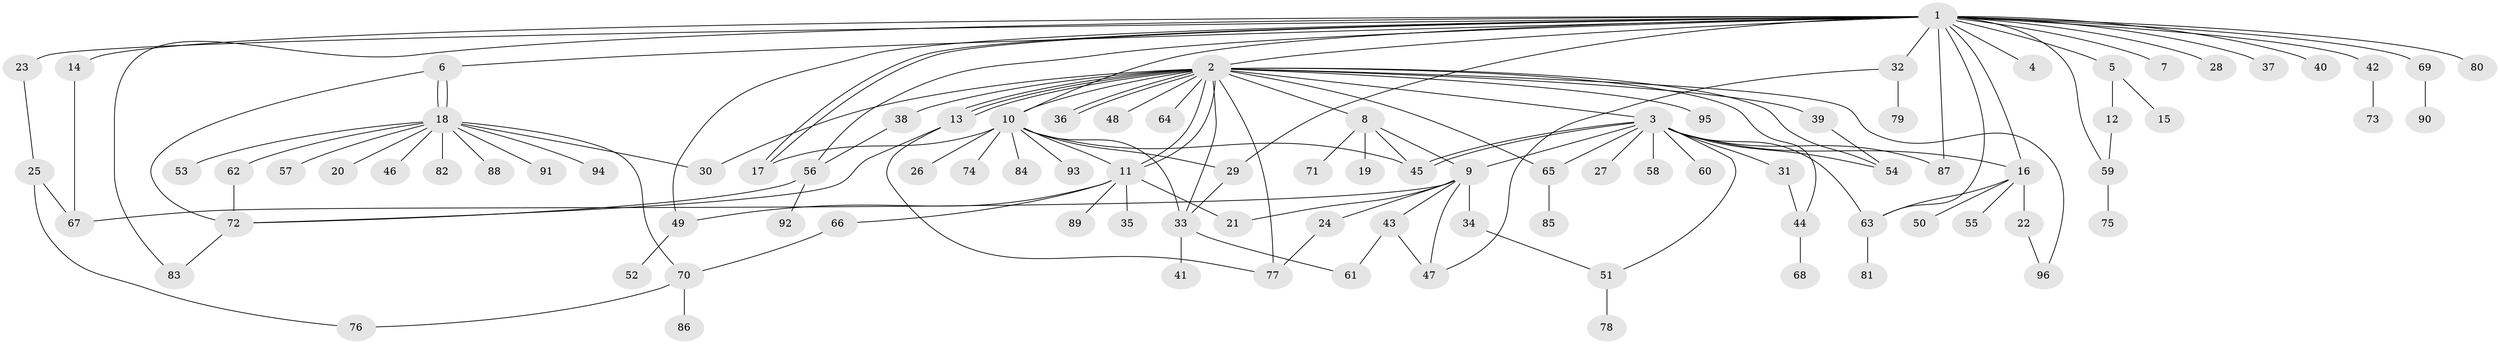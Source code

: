 // coarse degree distribution, {21: 0.017241379310344827, 10: 0.05172413793103448, 11: 0.017241379310344827, 1: 0.46551724137931033, 3: 0.1724137931034483, 4: 0.05172413793103448, 8: 0.017241379310344827, 6: 0.034482758620689655, 2: 0.15517241379310345, 5: 0.017241379310344827}
// Generated by graph-tools (version 1.1) at 2025/50/03/04/25 22:50:12]
// undirected, 96 vertices, 139 edges
graph export_dot {
  node [color=gray90,style=filled];
  1;
  2;
  3;
  4;
  5;
  6;
  7;
  8;
  9;
  10;
  11;
  12;
  13;
  14;
  15;
  16;
  17;
  18;
  19;
  20;
  21;
  22;
  23;
  24;
  25;
  26;
  27;
  28;
  29;
  30;
  31;
  32;
  33;
  34;
  35;
  36;
  37;
  38;
  39;
  40;
  41;
  42;
  43;
  44;
  45;
  46;
  47;
  48;
  49;
  50;
  51;
  52;
  53;
  54;
  55;
  56;
  57;
  58;
  59;
  60;
  61;
  62;
  63;
  64;
  65;
  66;
  67;
  68;
  69;
  70;
  71;
  72;
  73;
  74;
  75;
  76;
  77;
  78;
  79;
  80;
  81;
  82;
  83;
  84;
  85;
  86;
  87;
  88;
  89;
  90;
  91;
  92;
  93;
  94;
  95;
  96;
  1 -- 2;
  1 -- 4;
  1 -- 5;
  1 -- 6;
  1 -- 7;
  1 -- 10;
  1 -- 14;
  1 -- 16;
  1 -- 17;
  1 -- 17;
  1 -- 23;
  1 -- 28;
  1 -- 29;
  1 -- 32;
  1 -- 37;
  1 -- 40;
  1 -- 42;
  1 -- 49;
  1 -- 56;
  1 -- 59;
  1 -- 63;
  1 -- 69;
  1 -- 80;
  1 -- 83;
  1 -- 87;
  2 -- 3;
  2 -- 8;
  2 -- 10;
  2 -- 11;
  2 -- 11;
  2 -- 13;
  2 -- 13;
  2 -- 13;
  2 -- 30;
  2 -- 33;
  2 -- 36;
  2 -- 36;
  2 -- 38;
  2 -- 39;
  2 -- 44;
  2 -- 48;
  2 -- 54;
  2 -- 64;
  2 -- 65;
  2 -- 77;
  2 -- 95;
  2 -- 96;
  3 -- 9;
  3 -- 16;
  3 -- 27;
  3 -- 31;
  3 -- 45;
  3 -- 45;
  3 -- 51;
  3 -- 54;
  3 -- 58;
  3 -- 60;
  3 -- 63;
  3 -- 65;
  3 -- 87;
  5 -- 12;
  5 -- 15;
  6 -- 18;
  6 -- 18;
  6 -- 72;
  8 -- 9;
  8 -- 19;
  8 -- 45;
  8 -- 71;
  9 -- 21;
  9 -- 24;
  9 -- 34;
  9 -- 43;
  9 -- 47;
  9 -- 67;
  10 -- 11;
  10 -- 17;
  10 -- 26;
  10 -- 29;
  10 -- 33;
  10 -- 45;
  10 -- 74;
  10 -- 84;
  10 -- 93;
  11 -- 21;
  11 -- 35;
  11 -- 49;
  11 -- 66;
  11 -- 89;
  12 -- 59;
  13 -- 72;
  13 -- 77;
  14 -- 67;
  16 -- 22;
  16 -- 50;
  16 -- 55;
  16 -- 63;
  18 -- 20;
  18 -- 30;
  18 -- 46;
  18 -- 53;
  18 -- 57;
  18 -- 62;
  18 -- 70;
  18 -- 82;
  18 -- 88;
  18 -- 91;
  18 -- 94;
  22 -- 96;
  23 -- 25;
  24 -- 77;
  25 -- 67;
  25 -- 76;
  29 -- 33;
  31 -- 44;
  32 -- 47;
  32 -- 79;
  33 -- 41;
  33 -- 61;
  34 -- 51;
  38 -- 56;
  39 -- 54;
  42 -- 73;
  43 -- 47;
  43 -- 61;
  44 -- 68;
  49 -- 52;
  51 -- 78;
  56 -- 72;
  56 -- 92;
  59 -- 75;
  62 -- 72;
  63 -- 81;
  65 -- 85;
  66 -- 70;
  69 -- 90;
  70 -- 76;
  70 -- 86;
  72 -- 83;
}
